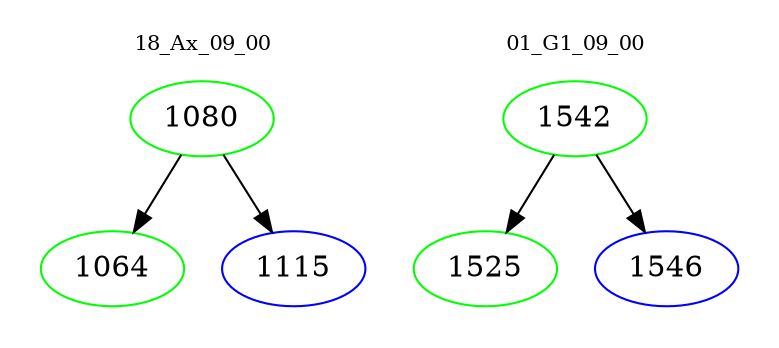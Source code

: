 digraph{
subgraph cluster_0 {
color = white
label = "18_Ax_09_00";
fontsize=10;
T0_1080 [label="1080", color="green"]
T0_1080 -> T0_1064 [color="black"]
T0_1064 [label="1064", color="green"]
T0_1080 -> T0_1115 [color="black"]
T0_1115 [label="1115", color="blue"]
}
subgraph cluster_1 {
color = white
label = "01_G1_09_00";
fontsize=10;
T1_1542 [label="1542", color="green"]
T1_1542 -> T1_1525 [color="black"]
T1_1525 [label="1525", color="green"]
T1_1542 -> T1_1546 [color="black"]
T1_1546 [label="1546", color="blue"]
}
}
